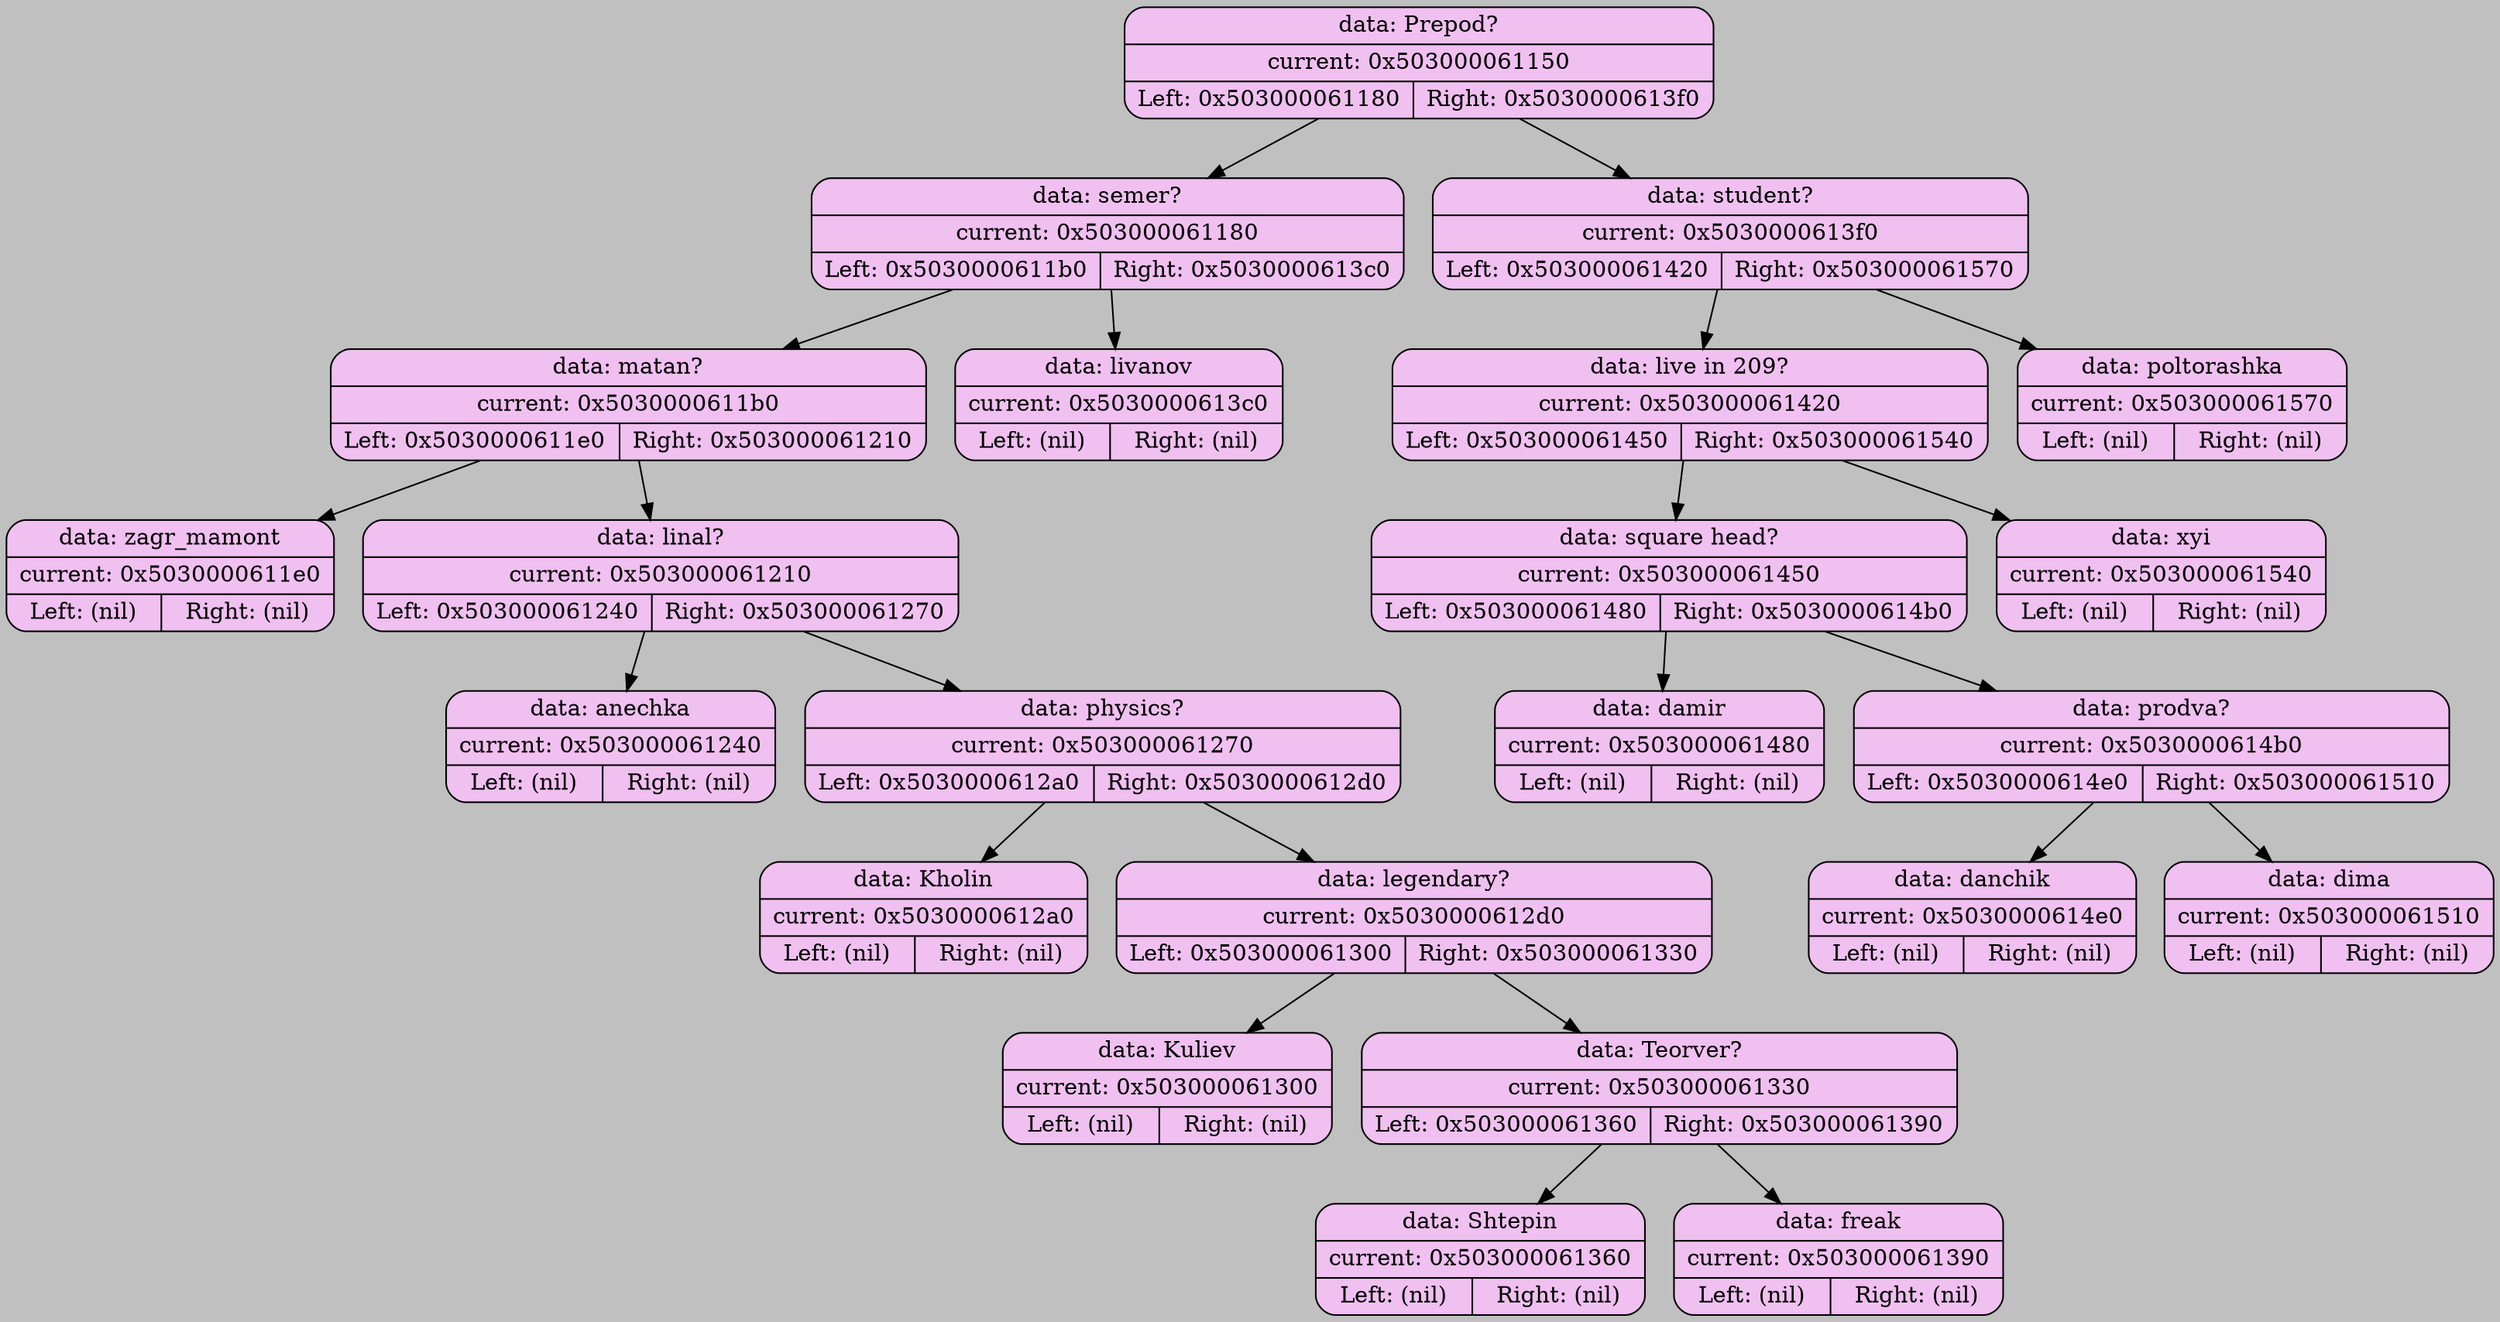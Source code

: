 digraph BinaryTree {
    bgcolor="#C0C0C0";

    node [shape=record];
    "0x503000061150" [shape=Mrecord, style=filled; fillcolor="#F0C0F0"; label="{data: Prepod? | current: 0x503000061150 | { Left: 0x503000061180 | Right: 0x5030000613f0 } }"];
    "0x503000061150" -> "0x503000061180";
    "0x503000061180" [shape=Mrecord, style=filled; fillcolor="#F0C0F0"; label="{data: semer? | current: 0x503000061180 | { Left: 0x5030000611b0 | Right: 0x5030000613c0 } }"];
    "0x503000061180" -> "0x5030000611b0";
    "0x5030000611b0" [shape=Mrecord, style=filled; fillcolor="#F0C0F0"; label="{data: matan? | current: 0x5030000611b0 | { Left: 0x5030000611e0 | Right: 0x503000061210 } }"];
    "0x5030000611b0" -> "0x5030000611e0";
    "0x5030000611e0" [shape=Mrecord, style=filled; fillcolor="#F0C0F0"; label="{data: zagr_mamont | current: 0x5030000611e0 | { Left: (nil) | Right: (nil) } }"];
    "0x5030000611b0" -> "0x503000061210";
    "0x503000061210" [shape=Mrecord, style=filled; fillcolor="#F0C0F0"; label="{data: linal? | current: 0x503000061210 | { Left: 0x503000061240 | Right: 0x503000061270 } }"];
    "0x503000061210" -> "0x503000061240";
    "0x503000061240" [shape=Mrecord, style=filled; fillcolor="#F0C0F0"; label="{data: anechka | current: 0x503000061240 | { Left: (nil) | Right: (nil) } }"];
    "0x503000061210" -> "0x503000061270";
    "0x503000061270" [shape=Mrecord, style=filled; fillcolor="#F0C0F0"; label="{data: physics? | current: 0x503000061270 | { Left: 0x5030000612a0 | Right: 0x5030000612d0 } }"];
    "0x503000061270" -> "0x5030000612a0";
    "0x5030000612a0" [shape=Mrecord, style=filled; fillcolor="#F0C0F0"; label="{data: Kholin | current: 0x5030000612a0 | { Left: (nil) | Right: (nil) } }"];
    "0x503000061270" -> "0x5030000612d0";
    "0x5030000612d0" [shape=Mrecord, style=filled; fillcolor="#F0C0F0"; label="{data: legendary? | current: 0x5030000612d0 | { Left: 0x503000061300 | Right: 0x503000061330 } }"];
    "0x5030000612d0" -> "0x503000061300";
    "0x503000061300" [shape=Mrecord, style=filled; fillcolor="#F0C0F0"; label="{data: Kuliev | current: 0x503000061300 | { Left: (nil) | Right: (nil) } }"];
    "0x5030000612d0" -> "0x503000061330";
    "0x503000061330" [shape=Mrecord, style=filled; fillcolor="#F0C0F0"; label="{data: Teorver? | current: 0x503000061330 | { Left: 0x503000061360 | Right: 0x503000061390 } }"];
    "0x503000061330" -> "0x503000061360";
    "0x503000061360" [shape=Mrecord, style=filled; fillcolor="#F0C0F0"; label="{data: Shtepin | current: 0x503000061360 | { Left: (nil) | Right: (nil) } }"];
    "0x503000061330" -> "0x503000061390";
    "0x503000061390" [shape=Mrecord, style=filled; fillcolor="#F0C0F0"; label="{data: freak | current: 0x503000061390 | { Left: (nil) | Right: (nil) } }"];
    "0x503000061180" -> "0x5030000613c0";
    "0x5030000613c0" [shape=Mrecord, style=filled; fillcolor="#F0C0F0"; label="{data: livanov | current: 0x5030000613c0 | { Left: (nil) | Right: (nil) } }"];
    "0x503000061150" -> "0x5030000613f0";
    "0x5030000613f0" [shape=Mrecord, style=filled; fillcolor="#F0C0F0"; label="{data: student? | current: 0x5030000613f0 | { Left: 0x503000061420 | Right: 0x503000061570 } }"];
    "0x5030000613f0" -> "0x503000061420";
    "0x503000061420" [shape=Mrecord, style=filled; fillcolor="#F0C0F0"; label="{data: live in 209? | current: 0x503000061420 | { Left: 0x503000061450 | Right: 0x503000061540 } }"];
    "0x503000061420" -> "0x503000061450";
    "0x503000061450" [shape=Mrecord, style=filled; fillcolor="#F0C0F0"; label="{data: square head? | current: 0x503000061450 | { Left: 0x503000061480 | Right: 0x5030000614b0 } }"];
    "0x503000061450" -> "0x503000061480";
    "0x503000061480" [shape=Mrecord, style=filled; fillcolor="#F0C0F0"; label="{data: damir | current: 0x503000061480 | { Left: (nil) | Right: (nil) } }"];
    "0x503000061450" -> "0x5030000614b0";
    "0x5030000614b0" [shape=Mrecord, style=filled; fillcolor="#F0C0F0"; label="{data: prodva? | current: 0x5030000614b0 | { Left: 0x5030000614e0 | Right: 0x503000061510 } }"];
    "0x5030000614b0" -> "0x5030000614e0";
    "0x5030000614e0" [shape=Mrecord, style=filled; fillcolor="#F0C0F0"; label="{data: danchik | current: 0x5030000614e0 | { Left: (nil) | Right: (nil) } }"];
    "0x5030000614b0" -> "0x503000061510";
    "0x503000061510" [shape=Mrecord, style=filled; fillcolor="#F0C0F0"; label="{data: dima | current: 0x503000061510 | { Left: (nil) | Right: (nil) } }"];
    "0x503000061420" -> "0x503000061540";
    "0x503000061540" [shape=Mrecord, style=filled; fillcolor="#F0C0F0"; label="{data: xyi | current: 0x503000061540 | { Left: (nil) | Right: (nil) } }"];
    "0x5030000613f0" -> "0x503000061570";
    "0x503000061570" [shape=Mrecord, style=filled; fillcolor="#F0C0F0"; label="{data: poltorashka | current: 0x503000061570 | { Left: (nil) | Right: (nil) } }"];
}
